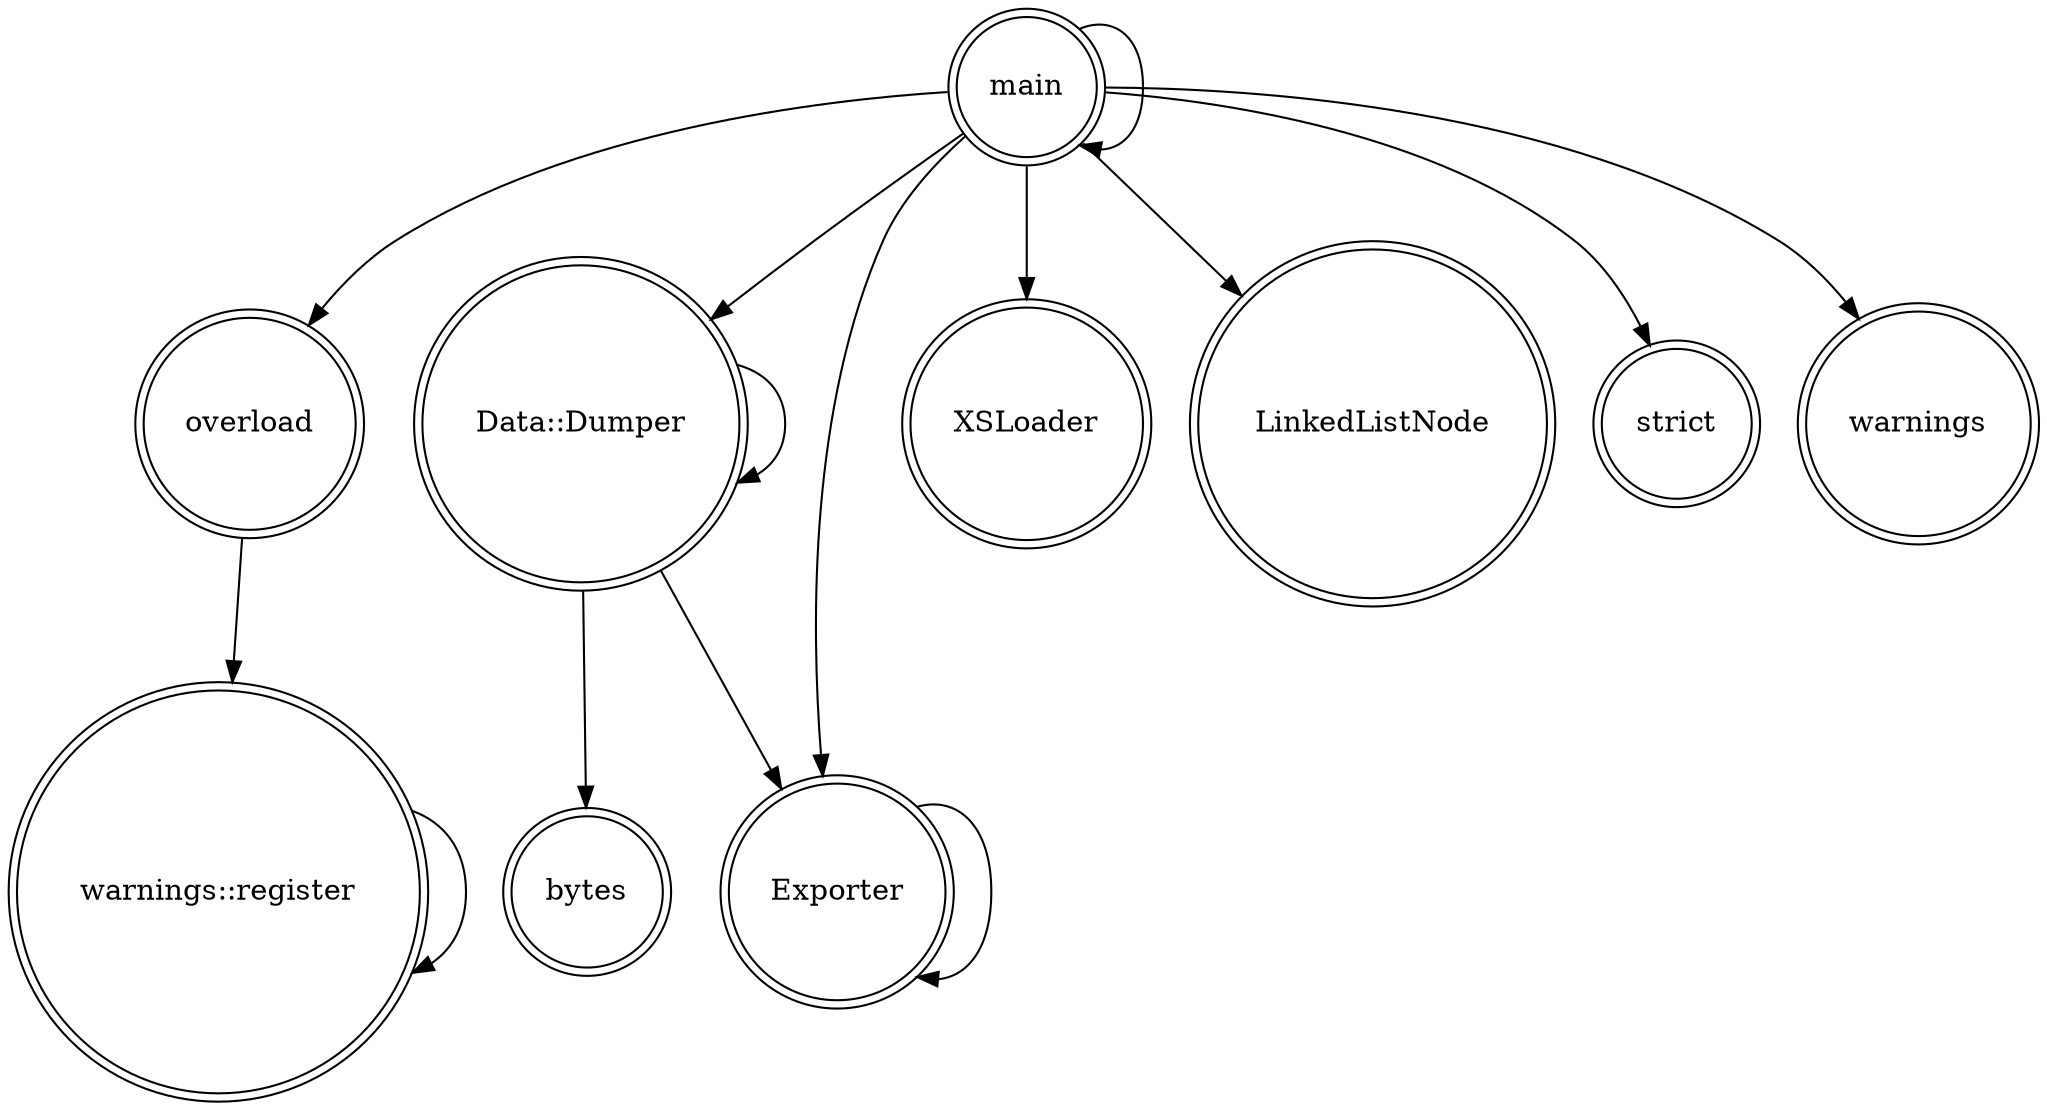digraph {
graph [overlap=false]
node [shape=doublecircle];
"main" -> "overload";
"Data::Dumper" -> "bytes";
"Data::Dumper" -> "Exporter";
"main" -> "main";
"main" -> "Data::Dumper";
"Data::Dumper" -> "Data::Dumper";
"main" -> "XSLoader";
"overload" -> "warnings::register";
"main" -> "Exporter";
"main" -> "LinkedListNode";
"Exporter" -> "Exporter";
"warnings::register" -> "warnings::register";
"main" -> "strict";
"main" -> "warnings";
}
